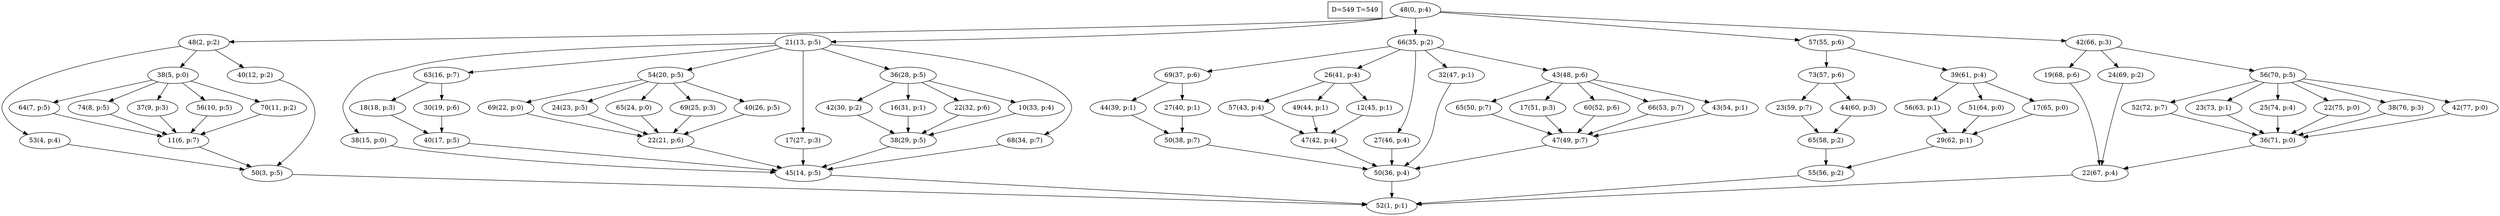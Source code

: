 digraph Task {
i [shape=box, label="D=549 T=549"]; 
0 [label="48(0, p:4)"];
1 [label="52(1, p:1)"];
2 [label="48(2, p:2)"];
3 [label="50(3, p:5)"];
4 [label="53(4, p:4)"];
5 [label="38(5, p:0)"];
6 [label="11(6, p:7)"];
7 [label="64(7, p:5)"];
8 [label="74(8, p:5)"];
9 [label="37(9, p:3)"];
10 [label="56(10, p:5)"];
11 [label="70(11, p:2)"];
12 [label="40(12, p:2)"];
13 [label="21(13, p:5)"];
14 [label="45(14, p:5)"];
15 [label="38(15, p:0)"];
16 [label="63(16, p:7)"];
17 [label="40(17, p:5)"];
18 [label="18(18, p:3)"];
19 [label="30(19, p:6)"];
20 [label="54(20, p:5)"];
21 [label="22(21, p:6)"];
22 [label="69(22, p:0)"];
23 [label="24(23, p:5)"];
24 [label="65(24, p:0)"];
25 [label="69(25, p:3)"];
26 [label="40(26, p:5)"];
27 [label="17(27, p:3)"];
28 [label="36(28, p:5)"];
29 [label="38(29, p:5)"];
30 [label="42(30, p:2)"];
31 [label="16(31, p:1)"];
32 [label="22(32, p:6)"];
33 [label="10(33, p:4)"];
34 [label="68(34, p:7)"];
35 [label="66(35, p:2)"];
36 [label="50(36, p:4)"];
37 [label="69(37, p:6)"];
38 [label="50(38, p:7)"];
39 [label="44(39, p:1)"];
40 [label="27(40, p:1)"];
41 [label="26(41, p:4)"];
42 [label="47(42, p:4)"];
43 [label="57(43, p:4)"];
44 [label="49(44, p:1)"];
45 [label="12(45, p:1)"];
46 [label="27(46, p:4)"];
47 [label="32(47, p:1)"];
48 [label="43(48, p:6)"];
49 [label="47(49, p:7)"];
50 [label="65(50, p:7)"];
51 [label="17(51, p:3)"];
52 [label="60(52, p:6)"];
53 [label="66(53, p:7)"];
54 [label="43(54, p:1)"];
55 [label="57(55, p:6)"];
56 [label="55(56, p:2)"];
57 [label="73(57, p:6)"];
58 [label="65(58, p:2)"];
59 [label="23(59, p:7)"];
60 [label="44(60, p:3)"];
61 [label="39(61, p:4)"];
62 [label="29(62, p:1)"];
63 [label="56(63, p:1)"];
64 [label="51(64, p:0)"];
65 [label="17(65, p:0)"];
66 [label="42(66, p:3)"];
67 [label="22(67, p:4)"];
68 [label="19(68, p:6)"];
69 [label="24(69, p:2)"];
70 [label="56(70, p:5)"];
71 [label="36(71, p:0)"];
72 [label="52(72, p:7)"];
73 [label="23(73, p:1)"];
74 [label="25(74, p:4)"];
75 [label="22(75, p:0)"];
76 [label="38(76, p:3)"];
77 [label="42(77, p:0)"];
0 -> 2;
0 -> 13;
0 -> 35;
0 -> 55;
0 -> 66;
2 -> 4;
2 -> 5;
2 -> 12;
3 -> 1;
4 -> 3;
5 -> 7;
5 -> 8;
5 -> 9;
5 -> 10;
5 -> 11;
6 -> 3;
7 -> 6;
8 -> 6;
9 -> 6;
10 -> 6;
11 -> 6;
12 -> 3;
13 -> 15;
13 -> 16;
13 -> 20;
13 -> 27;
13 -> 28;
13 -> 34;
14 -> 1;
15 -> 14;
16 -> 18;
16 -> 19;
17 -> 14;
18 -> 17;
19 -> 17;
20 -> 22;
20 -> 23;
20 -> 24;
20 -> 25;
20 -> 26;
21 -> 14;
22 -> 21;
23 -> 21;
24 -> 21;
25 -> 21;
26 -> 21;
27 -> 14;
28 -> 30;
28 -> 31;
28 -> 32;
28 -> 33;
29 -> 14;
30 -> 29;
31 -> 29;
32 -> 29;
33 -> 29;
34 -> 14;
35 -> 37;
35 -> 41;
35 -> 46;
35 -> 47;
35 -> 48;
36 -> 1;
37 -> 39;
37 -> 40;
38 -> 36;
39 -> 38;
40 -> 38;
41 -> 43;
41 -> 44;
41 -> 45;
42 -> 36;
43 -> 42;
44 -> 42;
45 -> 42;
46 -> 36;
47 -> 36;
48 -> 50;
48 -> 51;
48 -> 52;
48 -> 53;
48 -> 54;
49 -> 36;
50 -> 49;
51 -> 49;
52 -> 49;
53 -> 49;
54 -> 49;
55 -> 57;
55 -> 61;
56 -> 1;
57 -> 59;
57 -> 60;
58 -> 56;
59 -> 58;
60 -> 58;
61 -> 63;
61 -> 64;
61 -> 65;
62 -> 56;
63 -> 62;
64 -> 62;
65 -> 62;
66 -> 68;
66 -> 69;
66 -> 70;
67 -> 1;
68 -> 67;
69 -> 67;
70 -> 72;
70 -> 73;
70 -> 74;
70 -> 75;
70 -> 76;
70 -> 77;
71 -> 67;
72 -> 71;
73 -> 71;
74 -> 71;
75 -> 71;
76 -> 71;
77 -> 71;
}